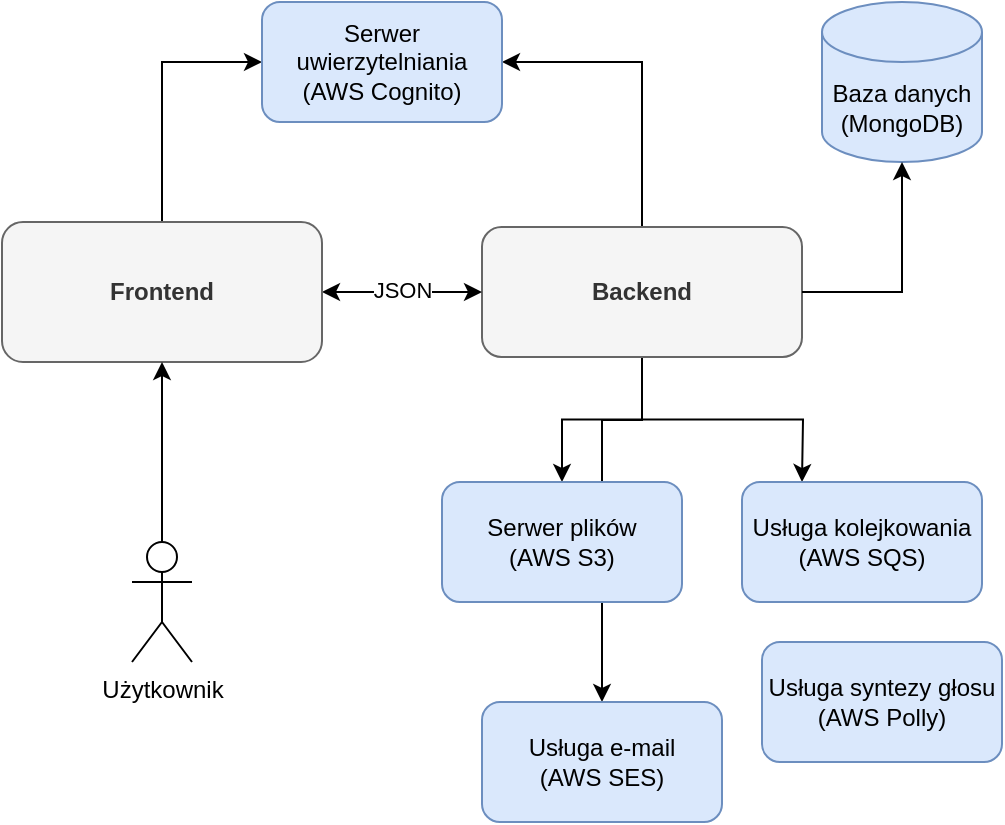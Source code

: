<mxfile version="25.0.1">
  <diagram name="Strona-1" id="GMF9S2X70b2813a8WshL">
    <mxGraphModel dx="1050" dy="557" grid="1" gridSize="10" guides="1" tooltips="1" connect="1" arrows="1" fold="1" page="1" pageScale="1" pageWidth="827" pageHeight="1169" math="0" shadow="0">
      <root>
        <mxCell id="0" />
        <mxCell id="1" parent="0" />
        <mxCell id="ghdzeEdLE1fpqGCB--NO-12" style="edgeStyle=orthogonalEdgeStyle;rounded=0;orthogonalLoop=1;jettySize=auto;html=1;exitX=0.5;exitY=0;exitDx=0;exitDy=0;entryX=1;entryY=0.5;entryDx=0;entryDy=0;" parent="1" source="ghdzeEdLE1fpqGCB--NO-1" target="ghdzeEdLE1fpqGCB--NO-10" edge="1">
          <mxGeometry relative="1" as="geometry" />
        </mxCell>
        <mxCell id="ghdzeEdLE1fpqGCB--NO-16" style="edgeStyle=orthogonalEdgeStyle;rounded=0;orthogonalLoop=1;jettySize=auto;html=1;entryX=0.5;entryY=0;entryDx=0;entryDy=0;" parent="1" source="ghdzeEdLE1fpqGCB--NO-1" target="ghdzeEdLE1fpqGCB--NO-13" edge="1">
          <mxGeometry relative="1" as="geometry" />
        </mxCell>
        <mxCell id="ghdzeEdLE1fpqGCB--NO-17" style="edgeStyle=orthogonalEdgeStyle;rounded=0;orthogonalLoop=1;jettySize=auto;html=1;" parent="1" source="ghdzeEdLE1fpqGCB--NO-1" edge="1">
          <mxGeometry relative="1" as="geometry">
            <mxPoint x="610" y="360" as="targetPoint" />
          </mxGeometry>
        </mxCell>
        <mxCell id="ghdzeEdLE1fpqGCB--NO-18" style="edgeStyle=orthogonalEdgeStyle;rounded=0;orthogonalLoop=1;jettySize=auto;html=1;exitX=0.5;exitY=1;exitDx=0;exitDy=0;entryX=0.5;entryY=0;entryDx=0;entryDy=0;" parent="1" source="ghdzeEdLE1fpqGCB--NO-1" target="ghdzeEdLE1fpqGCB--NO-15" edge="1">
          <mxGeometry relative="1" as="geometry">
            <Array as="points">
              <mxPoint x="530" y="329" />
              <mxPoint x="510" y="329" />
            </Array>
          </mxGeometry>
        </mxCell>
        <mxCell id="ghdzeEdLE1fpqGCB--NO-1" value="Backend" style="rounded=1;whiteSpace=wrap;html=1;fontStyle=1;fillColor=#f5f5f5;fontColor=#333333;strokeColor=#666666;" parent="1" vertex="1">
          <mxGeometry x="450" y="232.5" width="160" height="65" as="geometry" />
        </mxCell>
        <mxCell id="ghdzeEdLE1fpqGCB--NO-7" style="edgeStyle=orthogonalEdgeStyle;rounded=0;orthogonalLoop=1;jettySize=auto;html=1;entryX=0;entryY=0.5;entryDx=0;entryDy=0;startArrow=classic;startFill=1;" parent="1" source="ghdzeEdLE1fpqGCB--NO-2" target="ghdzeEdLE1fpqGCB--NO-1" edge="1">
          <mxGeometry relative="1" as="geometry" />
        </mxCell>
        <mxCell id="0Jbu29sxQBEeB8HpA_zi-1" value="JSON" style="edgeLabel;html=1;align=center;verticalAlign=middle;resizable=0;points=[];" vertex="1" connectable="0" parent="ghdzeEdLE1fpqGCB--NO-7">
          <mxGeometry x="-0.005" y="1" relative="1" as="geometry">
            <mxPoint as="offset" />
          </mxGeometry>
        </mxCell>
        <mxCell id="ghdzeEdLE1fpqGCB--NO-11" style="edgeStyle=orthogonalEdgeStyle;rounded=0;orthogonalLoop=1;jettySize=auto;html=1;entryX=0;entryY=0.5;entryDx=0;entryDy=0;" parent="1" source="ghdzeEdLE1fpqGCB--NO-2" target="ghdzeEdLE1fpqGCB--NO-10" edge="1">
          <mxGeometry relative="1" as="geometry" />
        </mxCell>
        <mxCell id="ghdzeEdLE1fpqGCB--NO-2" value="Frontend" style="rounded=1;whiteSpace=wrap;html=1;fontStyle=1;fillColor=#f5f5f5;fontColor=#333333;strokeColor=#666666;" parent="1" vertex="1">
          <mxGeometry x="210" y="230" width="160" height="70" as="geometry" />
        </mxCell>
        <mxCell id="ghdzeEdLE1fpqGCB--NO-6" value="" style="edgeStyle=orthogonalEdgeStyle;rounded=0;orthogonalLoop=1;jettySize=auto;html=1;" parent="1" source="ghdzeEdLE1fpqGCB--NO-3" target="ghdzeEdLE1fpqGCB--NO-2" edge="1">
          <mxGeometry relative="1" as="geometry" />
        </mxCell>
        <mxCell id="ghdzeEdLE1fpqGCB--NO-3" value="Użytkownik" style="shape=umlActor;verticalLabelPosition=bottom;verticalAlign=top;html=1;outlineConnect=0;" parent="1" vertex="1">
          <mxGeometry x="275" y="390" width="30" height="60" as="geometry" />
        </mxCell>
        <mxCell id="ghdzeEdLE1fpqGCB--NO-8" value="Baza danych (MongoDB)" style="shape=cylinder3;whiteSpace=wrap;html=1;boundedLbl=1;backgroundOutline=1;size=15;fillColor=#dae8fc;strokeColor=#6c8ebf;" parent="1" vertex="1">
          <mxGeometry x="620" y="120" width="80" height="80" as="geometry" />
        </mxCell>
        <mxCell id="ghdzeEdLE1fpqGCB--NO-9" style="edgeStyle=orthogonalEdgeStyle;rounded=0;orthogonalLoop=1;jettySize=auto;html=1;entryX=0.5;entryY=1;entryDx=0;entryDy=0;entryPerimeter=0;" parent="1" source="ghdzeEdLE1fpqGCB--NO-1" target="ghdzeEdLE1fpqGCB--NO-8" edge="1">
          <mxGeometry relative="1" as="geometry" />
        </mxCell>
        <mxCell id="ghdzeEdLE1fpqGCB--NO-10" value="Serwer uwierzytelniania&lt;br&gt;(AWS Cognito)" style="rounded=1;whiteSpace=wrap;html=1;fillColor=#dae8fc;strokeColor=#6c8ebf;" parent="1" vertex="1">
          <mxGeometry x="340" y="120" width="120" height="60" as="geometry" />
        </mxCell>
        <mxCell id="ghdzeEdLE1fpqGCB--NO-13" value="Serwer plików&lt;br&gt;(AWS S3)" style="rounded=1;whiteSpace=wrap;html=1;fillColor=#dae8fc;strokeColor=#6c8ebf;" parent="1" vertex="1">
          <mxGeometry x="430" y="360" width="120" height="60" as="geometry" />
        </mxCell>
        <mxCell id="ghdzeEdLE1fpqGCB--NO-14" value="Usługa kolejkowania&lt;br&gt;(AWS SQS)" style="rounded=1;whiteSpace=wrap;html=1;fillColor=#dae8fc;strokeColor=#6c8ebf;" parent="1" vertex="1">
          <mxGeometry x="580" y="360" width="120" height="60" as="geometry" />
        </mxCell>
        <mxCell id="ghdzeEdLE1fpqGCB--NO-15" value="Usługa e-mail&lt;br&gt;(AWS SES)" style="rounded=1;whiteSpace=wrap;html=1;fillColor=#dae8fc;strokeColor=#6c8ebf;" parent="1" vertex="1">
          <mxGeometry x="450" y="470" width="120" height="60" as="geometry" />
        </mxCell>
        <mxCell id="0Jbu29sxQBEeB8HpA_zi-2" value="Usługa syntezy głosu&lt;br&gt;(AWS Polly)" style="rounded=1;whiteSpace=wrap;html=1;fillColor=#dae8fc;strokeColor=#6c8ebf;" vertex="1" parent="1">
          <mxGeometry x="590" y="440" width="120" height="60" as="geometry" />
        </mxCell>
      </root>
    </mxGraphModel>
  </diagram>
</mxfile>
